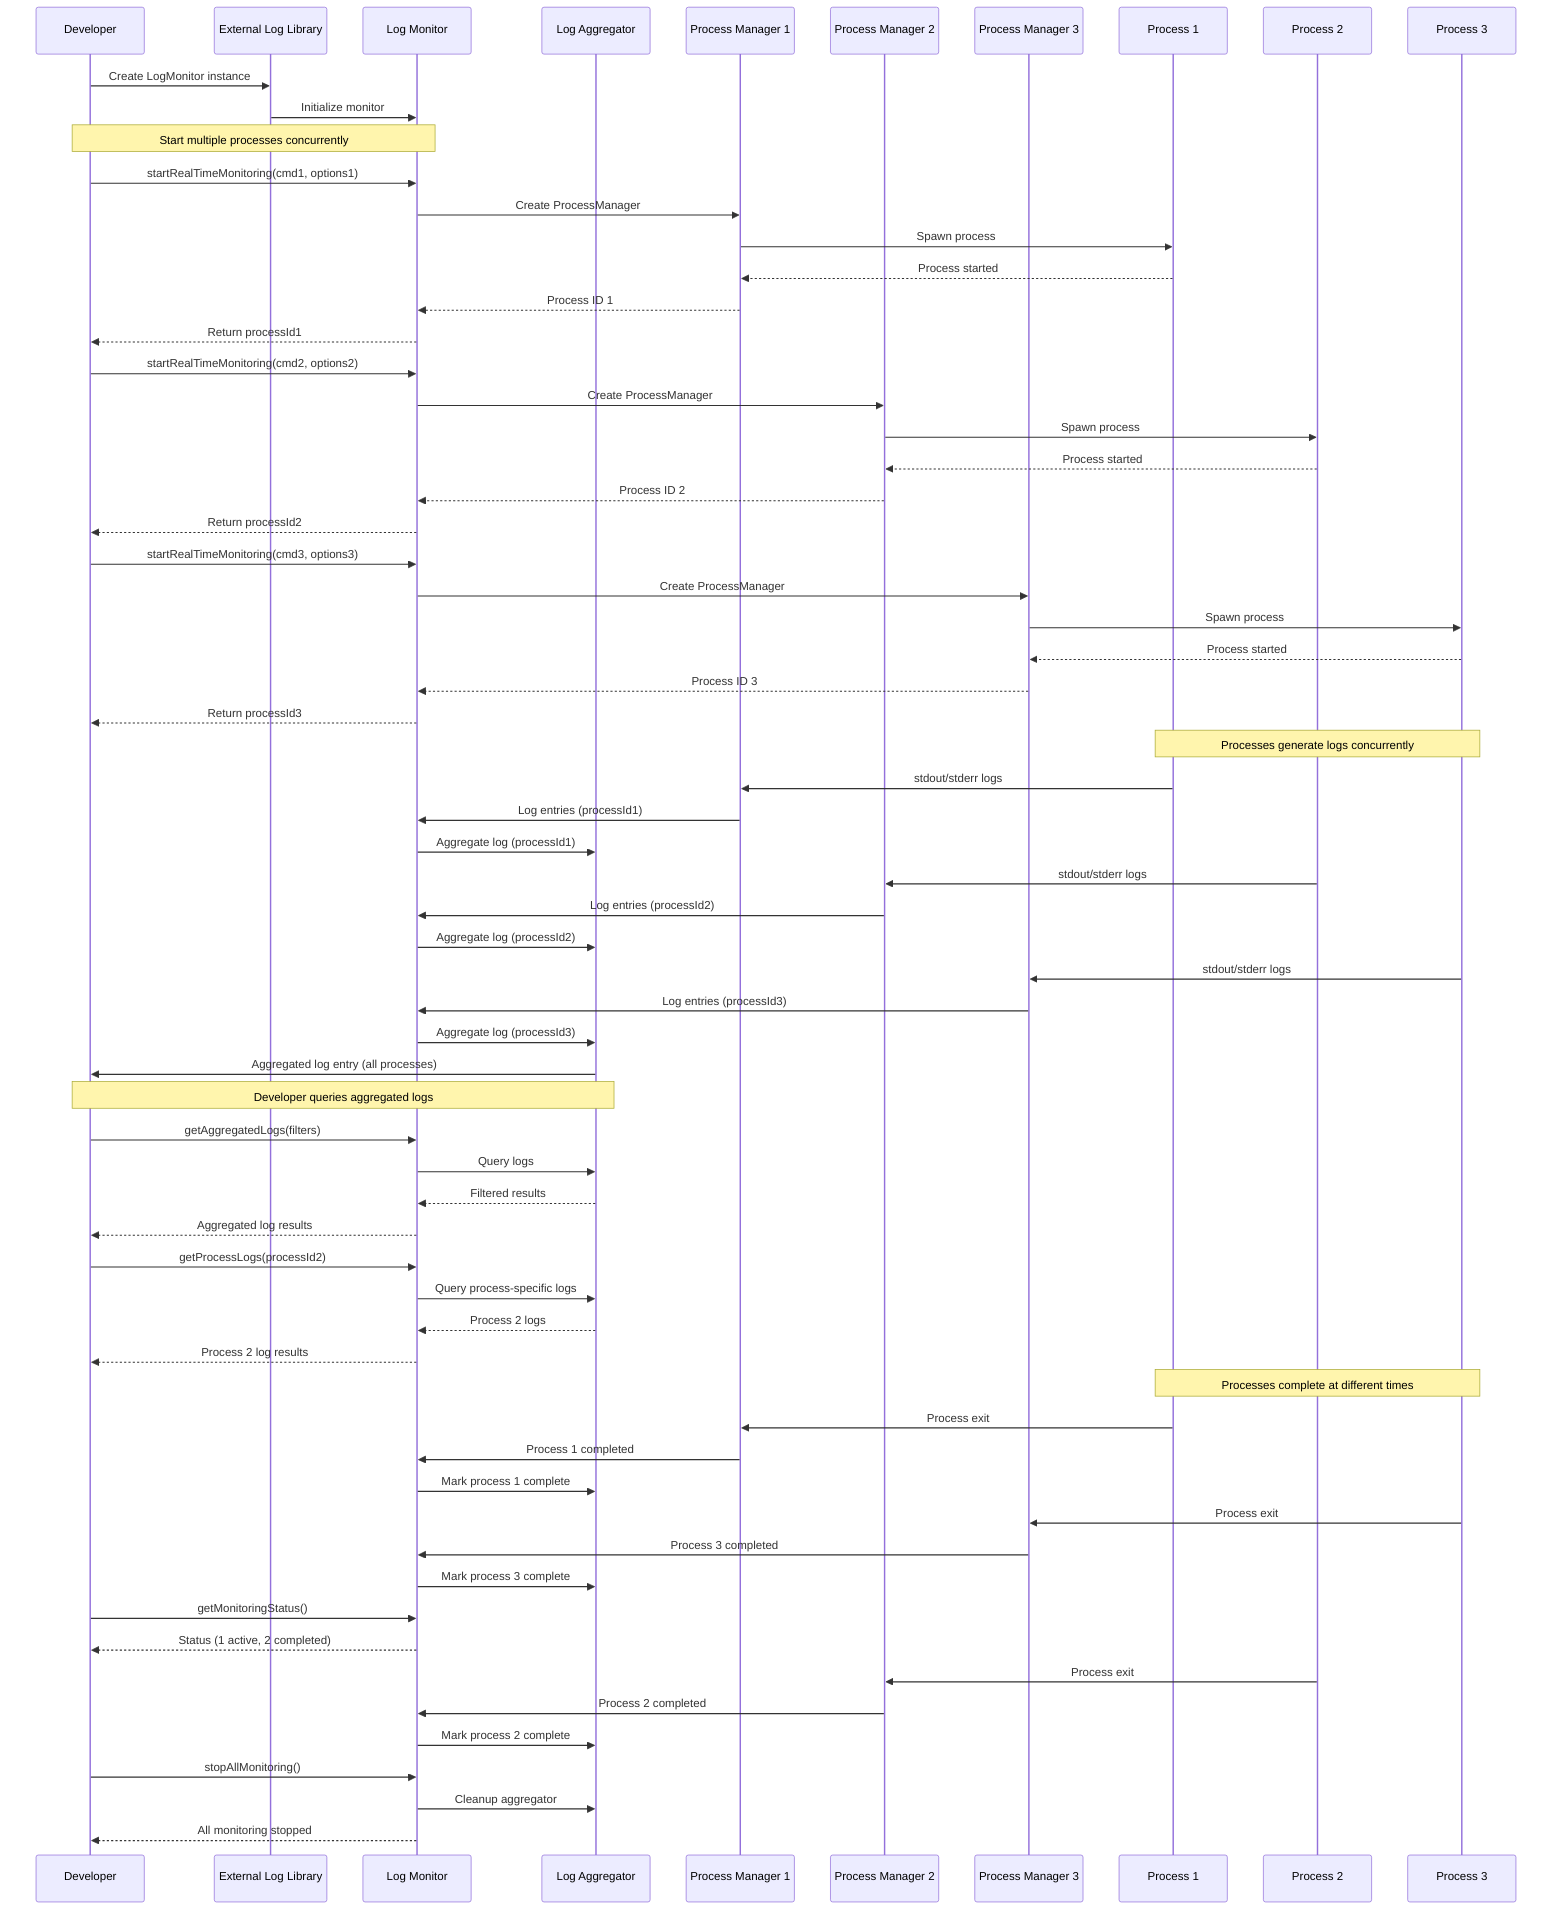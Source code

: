 sequenceDiagram
    participant Dev as Developer
    participant ELL as External Log Library
    participant LogMon as Log Monitor
    participant LogAgg as Log Aggregator
    participant PM1 as Process Manager 1
    participant PM2 as Process Manager 2
    participant PM3 as Process Manager 3
    participant P1 as Process 1
    participant P2 as Process 2
    participant P3 as Process 3

    Dev->>ELL: Create LogMonitor instance
    ELL->>LogMon: Initialize monitor
    
    Note over Dev,LogMon: Start multiple processes concurrently
    
    Dev->>LogMon: startRealTimeMonitoring(cmd1, options1)
    LogMon->>PM1: Create ProcessManager
    PM1->>P1: Spawn process
    P1-->>PM1: Process started
    PM1-->>LogMon: Process ID 1
    LogMon-->>Dev: Return processId1
    
    Dev->>LogMon: startRealTimeMonitoring(cmd2, options2)
    LogMon->>PM2: Create ProcessManager
    PM2->>P2: Spawn process
    P2-->>PM2: Process started
    PM2-->>LogMon: Process ID 2
    LogMon-->>Dev: Return processId2
    
    Dev->>LogMon: startRealTimeMonitoring(cmd3, options3)
    LogMon->>PM3: Create ProcessManager
    PM3->>P3: Spawn process
    P3-->>PM3: Process started
    PM3-->>LogMon: Process ID 3
    LogMon-->>Dev: Return processId3
    
    Note over P1,P3: Processes generate logs concurrently
    
    P1->>PM1: stdout/stderr logs
    PM1->>LogMon: Log entries (processId1)
    LogMon->>LogAgg: Aggregate log (processId1)
    
    P2->>PM2: stdout/stderr logs
    PM2->>LogMon: Log entries (processId2)
    LogMon->>LogAgg: Aggregate log (processId2)
    
    P3->>PM3: stdout/stderr logs
    PM3->>LogMon: Log entries (processId3)
    LogMon->>LogAgg: Aggregate log (processId3)
    
    LogAgg->>Dev: Aggregated log entry (all processes)
    
    Note over Dev,LogAgg: Developer queries aggregated logs
    
    Dev->>LogMon: getAggregatedLogs(filters)
    LogMon->>LogAgg: Query logs
    LogAgg-->>LogMon: Filtered results
    LogMon-->>Dev: Aggregated log results
    
    Dev->>LogMon: getProcessLogs(processId2)
    LogMon->>LogAgg: Query process-specific logs
    LogAgg-->>LogMon: Process 2 logs
    LogMon-->>Dev: Process 2 log results
    
    Note over P1,P3: Processes complete at different times
    
    P1->>PM1: Process exit
    PM1->>LogMon: Process 1 completed
    LogMon->>LogAgg: Mark process 1 complete
    
    P3->>PM3: Process exit
    PM3->>LogMon: Process 3 completed
    LogMon->>LogAgg: Mark process 3 complete
    
    Dev->>LogMon: getMonitoringStatus()
    LogMon-->>Dev: Status (1 active, 2 completed)
    
    P2->>PM2: Process exit
    PM2->>LogMon: Process 2 completed
    LogMon->>LogAgg: Mark process 2 complete
    
    Dev->>LogMon: stopAllMonitoring()
    LogMon->>LogAgg: Cleanup aggregator
    LogMon-->>Dev: All monitoring stopped